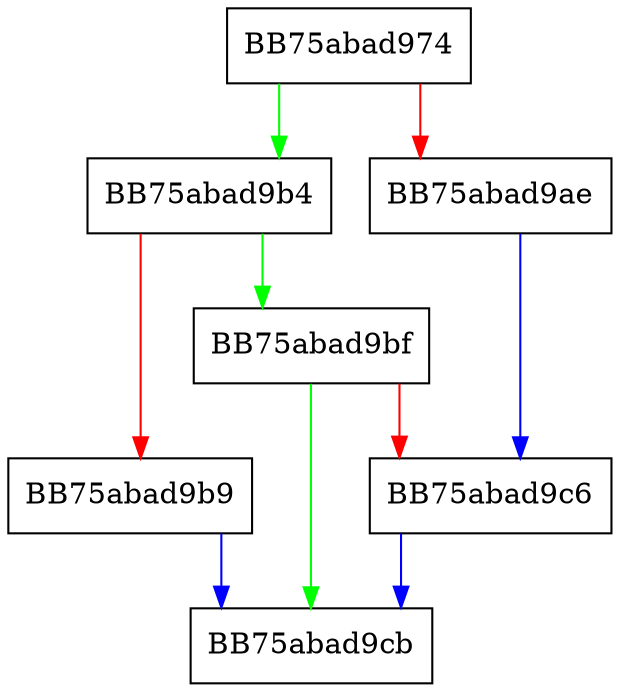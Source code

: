 digraph _Insert_new_node_before {
  node [shape="box"];
  graph [splines=ortho];
  BB75abad974 -> BB75abad9b4 [color="green"];
  BB75abad974 -> BB75abad9ae [color="red"];
  BB75abad9ae -> BB75abad9c6 [color="blue"];
  BB75abad9b4 -> BB75abad9bf [color="green"];
  BB75abad9b4 -> BB75abad9b9 [color="red"];
  BB75abad9b9 -> BB75abad9cb [color="blue"];
  BB75abad9bf -> BB75abad9cb [color="green"];
  BB75abad9bf -> BB75abad9c6 [color="red"];
  BB75abad9c6 -> BB75abad9cb [color="blue"];
}